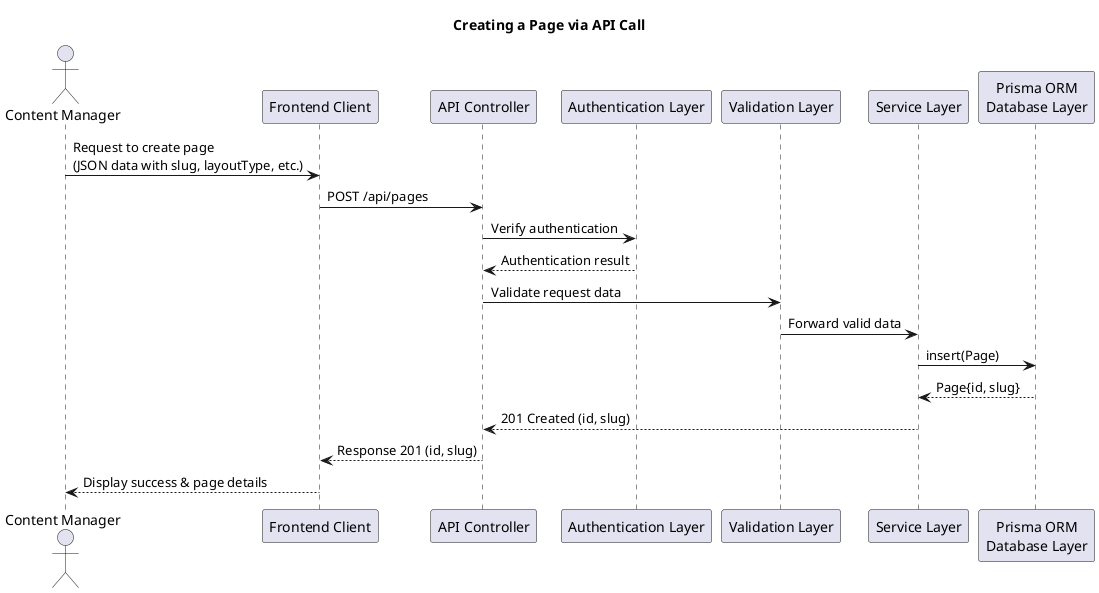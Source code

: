 @startuml User Stories - Content Manager - Create Page
title Creating a Page via API Call

actor "Content Manager" as CM
participant "Frontend Client" as FC
participant "API Controller" as AC
participant "Authentication Layer" as Auth
participant "Validation Layer" as VL
participant "Service Layer" as SL
participant "Prisma ORM\nDatabase Layer" as DB

CM -> FC : Request to create page\n(JSON data with slug, layoutType, etc.)
FC -> AC : POST /api/pages
AC -> Auth : Verify authentication
Auth --> AC : Authentication result
AC -> VL : Validate request data
VL -> SL : Forward valid data
SL -> DB : insert(Page)
DB --> SL : Page{id, slug}
SL --> AC : 201 Created (id, slug)
AC --> FC : Response 201 (id, slug)
FC --> CM : Display success & page details
@enduml

@startuml User Stories - Content Manager - Upload Media
title Uploading Media
actor "Content Manager" as CM
participant "Frontend Client" as FC
participant "API Controller" as AC
participant "Authentication Layer" as Auth
participant "Validation Layer" as VL
participant "Service Layer" as SL
participant "Image Store" as ST
participant "Prisma ORM\nDatabase Layer" as DB

CM -> FC : Upload media file with optional metadata\n(altText, title, etc.)
FC -> AC : POST /api/media
AC -> Auth : Verify authentication
Auth --> AC : Authentication result
AC -> VL : Validate media and metadata
VL -> SL : Forward valid media
SL -> ST : Store image
ST --> SL : (imagePath)
SL -> DB : insert(Media with metadata)
DB --> SL : Media{id}
SL --> AC : 201 Created (mediaId)
AC --> FC : Response 201 (mediaId)
FC --> CM : Display media upload success
@enduml

@startuml User Stories - Content Manager - Retrieve Page by ID
title Retrieving a Page by ID
actor "Content Manager" as CM
participant "Frontend Client" as FC
participant "API Controller" as AC
participant "Authentication Layer" as Auth
participant "Service Layer" as SL
participant "Prisma ORM\nDatabase Layer" as DB

CM -> FC : Request page details by ID
FC -> AC : GET /api/pages/{id}
AC -> Auth : Verify authentication
Auth --> AC : Authentication result
AC -> SL : getPageById(pageId)
SL -> DB : select(Page) where id = pageId
DB --> SL : Page details
SL --> AC : 200 OK (Page details)
AC --> FC : Response 200 (Page details)
FC --> CM : Display page details
@enduml

@startuml User Stories - Content Manager - Delete Page by ID
title Deleting a Page by ID
actor "Content Manager" as CM
participant "Frontend Client" as FC
participant "API Controller" as AC
participant "Authentication Layer" as Auth
participant "Service Layer" as SL
participant "Prisma ORM\nDatabase Layer" as DB

CM -> FC : Request to delete page by ID
FC -> AC : DELETE /api/pages/{id}
AC -> Auth : Verify authentication
Auth --> AC : Authentication result
AC -> SL : deletePageById(pageId)
SL -> DB : delete(Page) where id = pageId
DB --> SL : Confirmation
SL --> AC : 204 No Content
AC --> FC : Response 204 (Delete Confirmation)
FC --> CM : Display deletion success
@enduml

@startuml User Stories - Content Manager - Update Page by ID
title Updating a Page by ID
actor "Content Manager" as CM
participant "Frontend Client" as FC
participant "API Controller" as AC
participant "Authentication Layer" as Auth
participant "Validation Layer" as VL
participant "Service Layer" as SL
participant "Prisma ORM\nDatabase Layer" as DB

CM -> FC : Request to update page by ID with data
FC -> AC : PATCH /api/pages/{id}
AC -> Auth : Verify authentication
Auth --> AC : Authentication result
AC -> VL : Validate update data
VL -> SL : Forward valid data
SL -> DB : update(Page) where id = pageId
DB --> SL : Updated Page details
SL --> AC : 200 OK (Updated Page details)
AC --> FC : Response 200 (Updated Page details)
FC --> CM : Display update success & details
@enduml

@startuml User Stories - User - Retrieve Page by Slug
' Title: Retrieving a Page by Slug
actor "User" as U
participant "Frontend Client" as FC
participant "API Controller" as AC
participant "Service Layer" as SL
participant "Prisma ORM\nDatabase Layer" as DB

U -> FC : Request page details by slug
FC -> AC : GET /{slug}
AC -> SL : getPageBySlug(slug)
SL -> DB : select(Page) where slug = slug
DB --> SL : Page details
SL --> AC : 200 OK (Page details)
AC --> FC : Response 200 (Page details)
FC --> U : Display page details
@enduml